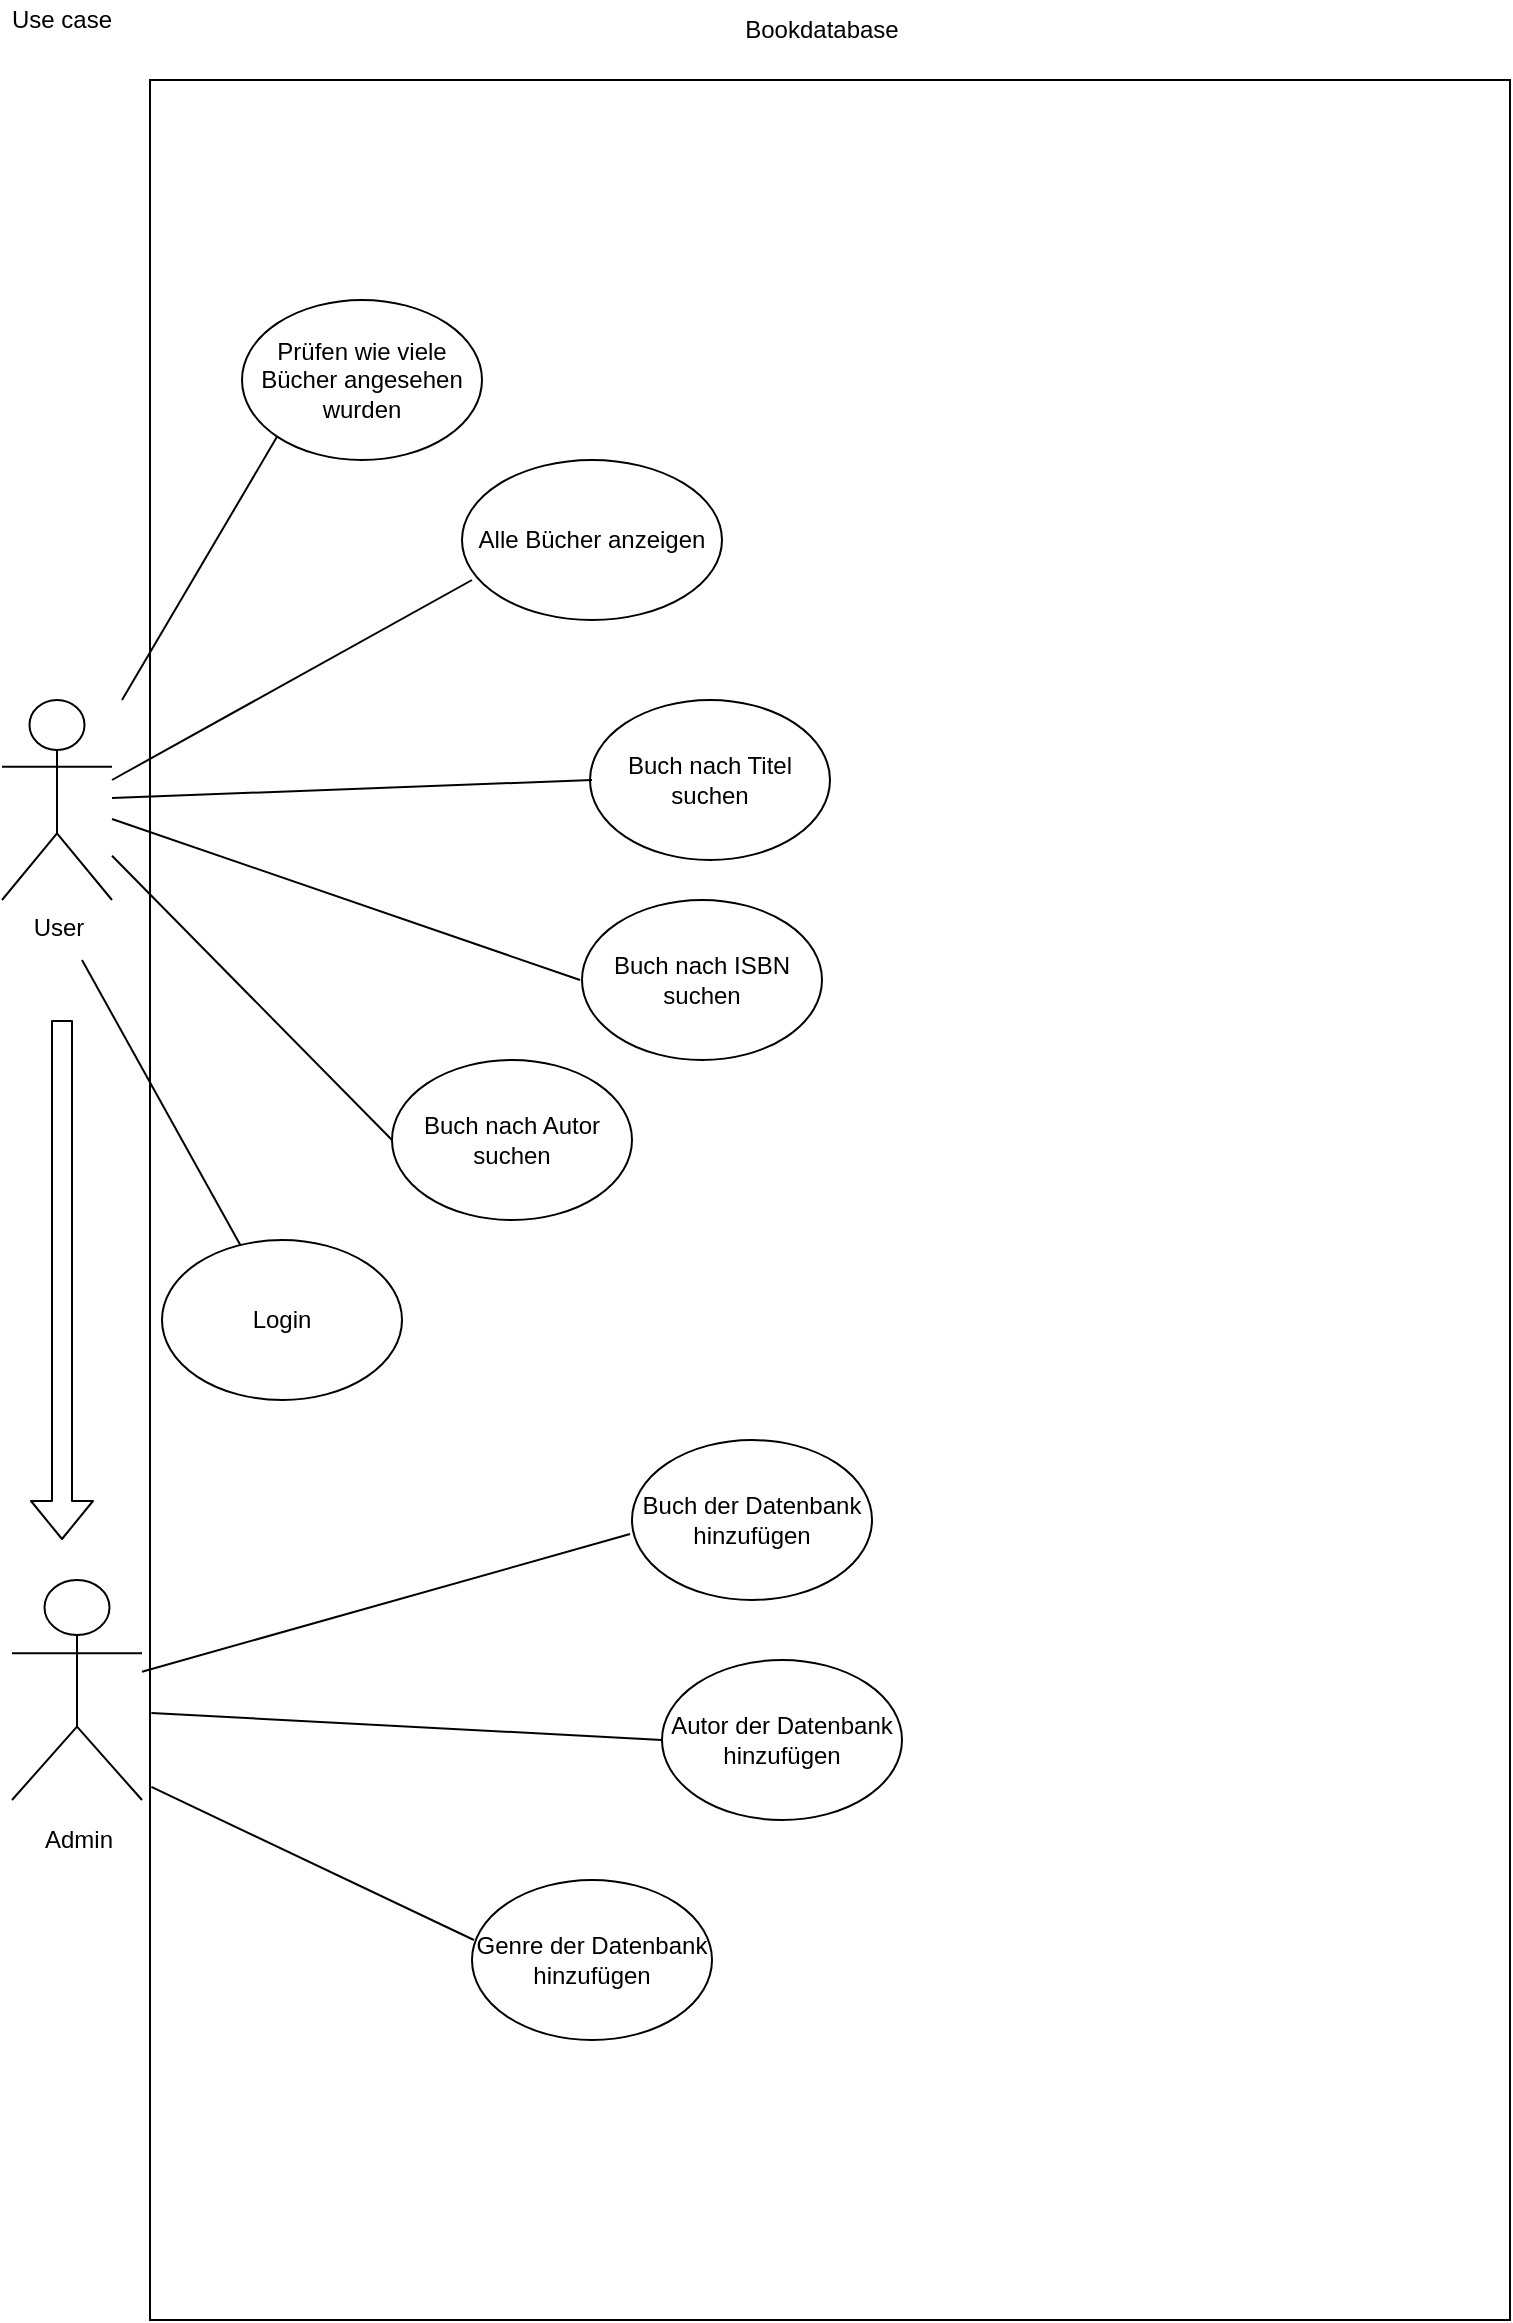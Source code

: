 <mxfile version="14.1.8" type="device"><diagram id="JSA11RHmrkMJ8PjbTyjy" name="Seite-1"><mxGraphModel dx="1086" dy="806" grid="1" gridSize="10" guides="1" tooltips="1" connect="1" arrows="1" fold="1" page="1" pageScale="1" pageWidth="827" pageHeight="1169" math="0" shadow="0"><root><mxCell id="0"/><mxCell id="1" parent="0"/><mxCell id="_MyBBaOfevpVaYalY6KN-1" value="" style="rounded=0;whiteSpace=wrap;html=1;" parent="1" vertex="1"><mxGeometry x="74" y="40" width="680" height="1120" as="geometry"/></mxCell><mxCell id="_MyBBaOfevpVaYalY6KN-2" value="Use case" style="text;html=1;strokeColor=none;fillColor=none;align=center;verticalAlign=middle;whiteSpace=wrap;rounded=0;" parent="1" vertex="1"><mxGeometry width="60" height="20" as="geometry"/></mxCell><mxCell id="_MyBBaOfevpVaYalY6KN-3" value="Bookdatabase" style="text;html=1;strokeColor=none;fillColor=none;align=center;verticalAlign=middle;whiteSpace=wrap;rounded=0;" parent="1" vertex="1"><mxGeometry x="350" width="120" height="30" as="geometry"/></mxCell><mxCell id="_MyBBaOfevpVaYalY6KN-4" value="User" style="shape=umlActor;verticalLabelPosition=bottom;verticalAlign=top;html=1;outlineConnect=0;" parent="1" vertex="1"><mxGeometry y="350" width="55" height="100" as="geometry"/></mxCell><mxCell id="_MyBBaOfevpVaYalY6KN-5" value="Alle Bücher anzeigen" style="ellipse;whiteSpace=wrap;html=1;" parent="1" vertex="1"><mxGeometry x="230" y="230" width="130" height="80" as="geometry"/></mxCell><mxCell id="_MyBBaOfevpVaYalY6KN-6" value="Buch nach Titel suchen" style="ellipse;whiteSpace=wrap;html=1;" parent="1" vertex="1"><mxGeometry x="294" y="350" width="120" height="80" as="geometry"/></mxCell><mxCell id="_MyBBaOfevpVaYalY6KN-7" value="Buch nach ISBN suchen" style="ellipse;whiteSpace=wrap;html=1;" parent="1" vertex="1"><mxGeometry x="290" y="450" width="120" height="80" as="geometry"/></mxCell><mxCell id="_MyBBaOfevpVaYalY6KN-8" value="Buch nach Autor suchen" style="ellipse;whiteSpace=wrap;html=1;" parent="1" vertex="1"><mxGeometry x="195" y="530" width="120" height="80" as="geometry"/></mxCell><mxCell id="_MyBBaOfevpVaYalY6KN-9" value="" style="endArrow=none;html=1;entryX=0;entryY=0.5;entryDx=0;entryDy=0;" parent="1" edge="1"><mxGeometry width="50" height="50" relative="1" as="geometry"><mxPoint x="55" y="390" as="sourcePoint"/><mxPoint x="235" y="290" as="targetPoint"/></mxGeometry></mxCell><mxCell id="_MyBBaOfevpVaYalY6KN-10" value="" style="endArrow=none;html=1;entryX=0;entryY=0.5;entryDx=0;entryDy=0;" parent="1" source="_MyBBaOfevpVaYalY6KN-4" edge="1"><mxGeometry width="50" height="50" relative="1" as="geometry"><mxPoint x="385" y="490" as="sourcePoint"/><mxPoint x="295" y="390" as="targetPoint"/></mxGeometry></mxCell><mxCell id="_MyBBaOfevpVaYalY6KN-11" value="" style="endArrow=none;html=1;entryX=0;entryY=0.5;entryDx=0;entryDy=0;" parent="1" source="_MyBBaOfevpVaYalY6KN-4" edge="1"><mxGeometry width="50" height="50" relative="1" as="geometry"><mxPoint x="385" y="490" as="sourcePoint"/><mxPoint x="289" y="490" as="targetPoint"/></mxGeometry></mxCell><mxCell id="_MyBBaOfevpVaYalY6KN-12" value="" style="endArrow=none;html=1;entryX=0;entryY=0.5;entryDx=0;entryDy=0;" parent="1" source="_MyBBaOfevpVaYalY6KN-4" target="_MyBBaOfevpVaYalY6KN-8" edge="1"><mxGeometry width="50" height="50" relative="1" as="geometry"><mxPoint x="385" y="490" as="sourcePoint"/><mxPoint x="435" y="440" as="targetPoint"/></mxGeometry></mxCell><mxCell id="_MyBBaOfevpVaYalY6KN-22" value="Actor" style="shape=umlActor;verticalLabelPosition=bottom;verticalAlign=top;html=1;outlineConnect=0;noLabel=1;fontColor=none;" parent="1" vertex="1"><mxGeometry x="5" y="790" width="65" height="110" as="geometry"/></mxCell><mxCell id="_MyBBaOfevpVaYalY6KN-23" value="Admin" style="text;html=1;align=center;verticalAlign=middle;resizable=0;points=[];autosize=1;fontColor=none;" parent="1" vertex="1"><mxGeometry x="12.5" y="910" width="50" height="20" as="geometry"/></mxCell><mxCell id="_MyBBaOfevpVaYalY6KN-25" value="Buch der Datenbank hinzufügen" style="ellipse;whiteSpace=wrap;html=1;fontColor=none;" parent="1" vertex="1"><mxGeometry x="315" y="720" width="120" height="80" as="geometry"/></mxCell><mxCell id="_MyBBaOfevpVaYalY6KN-26" value="Autor der Datenbank hinzufügen" style="ellipse;whiteSpace=wrap;html=1;fontColor=none;" parent="1" vertex="1"><mxGeometry x="330" y="830" width="120" height="80" as="geometry"/></mxCell><mxCell id="_MyBBaOfevpVaYalY6KN-27" value="Genre der Datenbank hinzufügen" style="ellipse;whiteSpace=wrap;html=1;fontColor=none;" parent="1" vertex="1"><mxGeometry x="235" y="940" width="120" height="80" as="geometry"/></mxCell><mxCell id="_MyBBaOfevpVaYalY6KN-31" value="Prüfen wie viele Bücher angesehen wurden" style="ellipse;whiteSpace=wrap;html=1;fontColor=none;" parent="1" vertex="1"><mxGeometry x="120" y="150" width="120" height="80" as="geometry"/></mxCell><mxCell id="_MyBBaOfevpVaYalY6KN-40" value="" style="endArrow=none;html=1;fontColor=none;entryX=0;entryY=1;entryDx=0;entryDy=0;" parent="1" target="_MyBBaOfevpVaYalY6KN-31" edge="1"><mxGeometry width="50" height="50" relative="1" as="geometry"><mxPoint x="60" y="350" as="sourcePoint"/><mxPoint x="440" y="320" as="targetPoint"/></mxGeometry></mxCell><mxCell id="_MyBBaOfevpVaYalY6KN-42" value="" style="endArrow=none;html=1;fontColor=none;entryX=-0.008;entryY=0.588;entryDx=0;entryDy=0;entryPerimeter=0;" parent="1" source="_MyBBaOfevpVaYalY6KN-22" target="_MyBBaOfevpVaYalY6KN-25" edge="1"><mxGeometry width="50" height="50" relative="1" as="geometry"><mxPoint x="390" y="870" as="sourcePoint"/><mxPoint x="140" y="845" as="targetPoint"/></mxGeometry></mxCell><mxCell id="TB-7G5n2gloS5lktlyEr-1" value="Login" style="ellipse;whiteSpace=wrap;html=1;" vertex="1" parent="1"><mxGeometry x="80" y="620" width="120" height="80" as="geometry"/></mxCell><mxCell id="TB-7G5n2gloS5lktlyEr-2" value="" style="endArrow=none;html=1;" edge="1" parent="1" target="TB-7G5n2gloS5lktlyEr-1"><mxGeometry width="50" height="50" relative="1" as="geometry"><mxPoint x="40" y="480" as="sourcePoint"/><mxPoint x="340" y="690" as="targetPoint"/></mxGeometry></mxCell><mxCell id="TB-7G5n2gloS5lktlyEr-3" value="" style="endArrow=none;html=1;exitX=0.001;exitY=0.729;exitDx=0;exitDy=0;exitPerimeter=0;entryX=0;entryY=0.5;entryDx=0;entryDy=0;" edge="1" parent="1" source="_MyBBaOfevpVaYalY6KN-1" target="_MyBBaOfevpVaYalY6KN-26"><mxGeometry width="50" height="50" relative="1" as="geometry"><mxPoint x="290" y="740" as="sourcePoint"/><mxPoint x="340" y="690" as="targetPoint"/></mxGeometry></mxCell><mxCell id="TB-7G5n2gloS5lktlyEr-4" value="" style="endArrow=none;html=1;exitX=0.001;exitY=0.762;exitDx=0;exitDy=0;exitPerimeter=0;entryX=0.008;entryY=0.375;entryDx=0;entryDy=0;entryPerimeter=0;" edge="1" parent="1" source="_MyBBaOfevpVaYalY6KN-1" target="_MyBBaOfevpVaYalY6KN-27"><mxGeometry width="50" height="50" relative="1" as="geometry"><mxPoint x="290" y="740" as="sourcePoint"/><mxPoint x="340" y="690" as="targetPoint"/></mxGeometry></mxCell><mxCell id="TB-7G5n2gloS5lktlyEr-5" value="" style="shape=flexArrow;endArrow=classic;html=1;" edge="1" parent="1"><mxGeometry width="50" height="50" relative="1" as="geometry"><mxPoint x="30" y="510" as="sourcePoint"/><mxPoint x="30" y="770" as="targetPoint"/></mxGeometry></mxCell></root></mxGraphModel></diagram></mxfile>